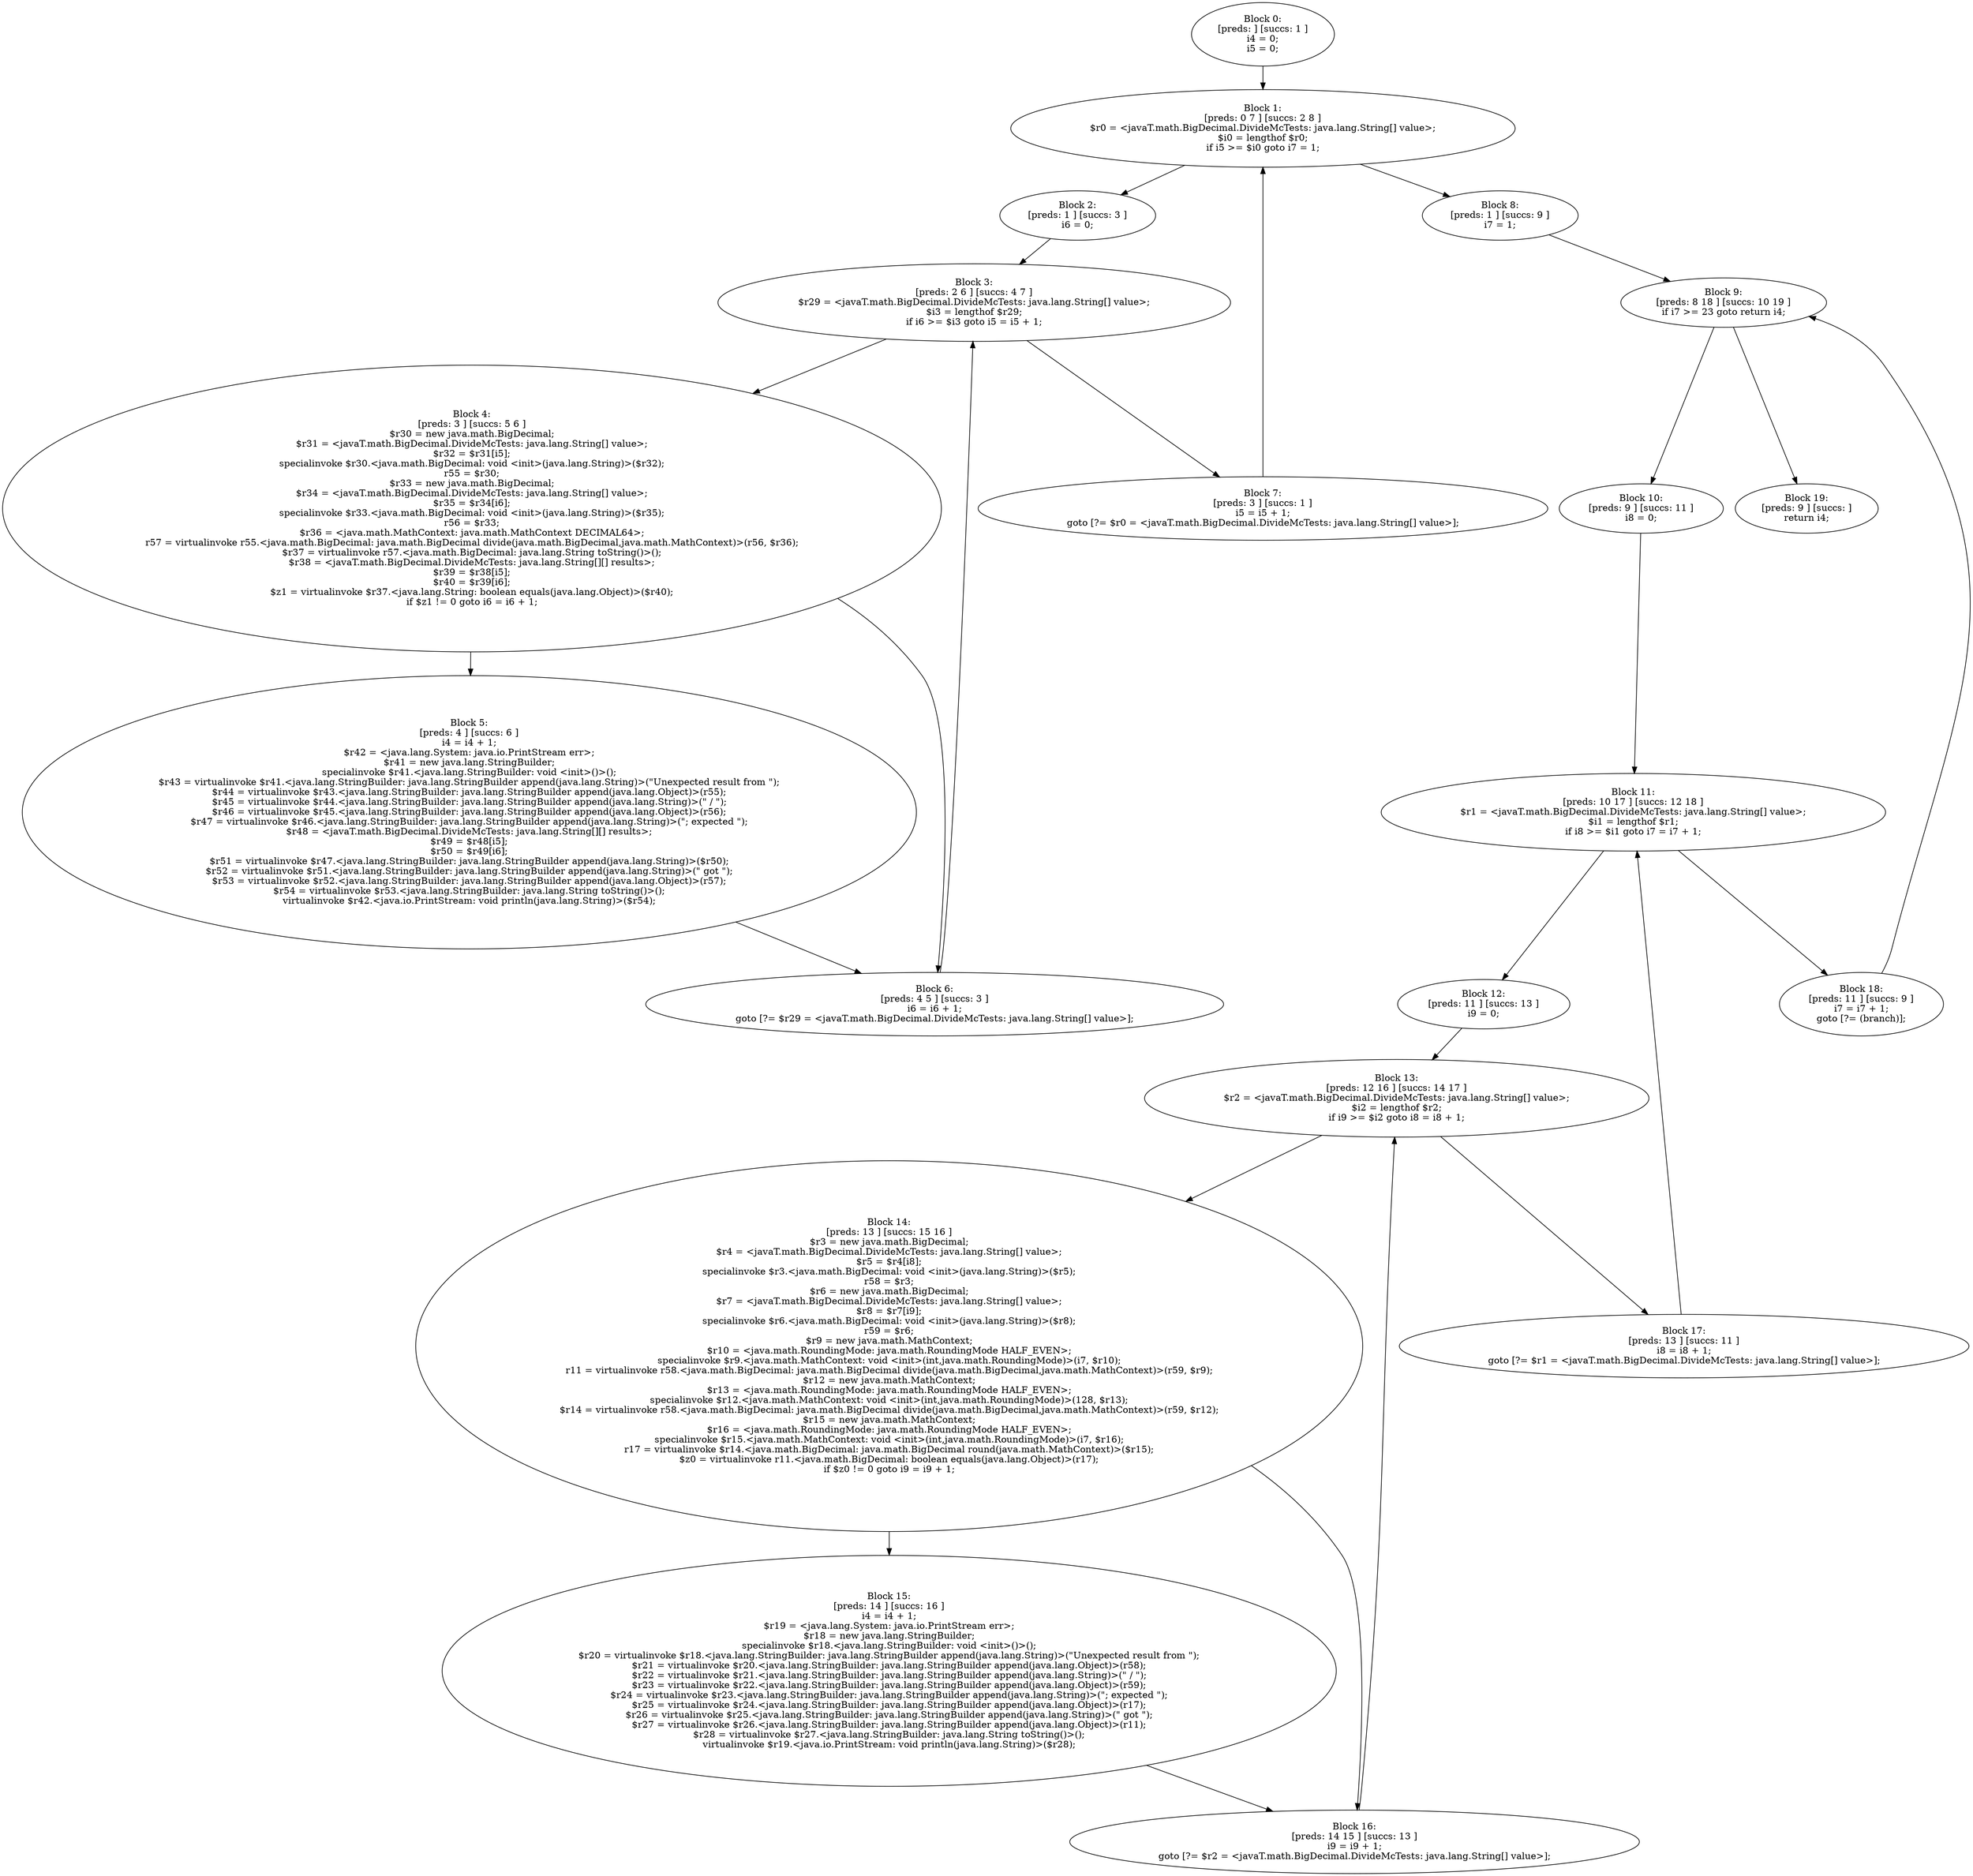 digraph "unitGraph" {
    "Block 0:
[preds: ] [succs: 1 ]
i4 = 0;
i5 = 0;
"
    "Block 1:
[preds: 0 7 ] [succs: 2 8 ]
$r0 = <javaT.math.BigDecimal.DivideMcTests: java.lang.String[] value>;
$i0 = lengthof $r0;
if i5 >= $i0 goto i7 = 1;
"
    "Block 2:
[preds: 1 ] [succs: 3 ]
i6 = 0;
"
    "Block 3:
[preds: 2 6 ] [succs: 4 7 ]
$r29 = <javaT.math.BigDecimal.DivideMcTests: java.lang.String[] value>;
$i3 = lengthof $r29;
if i6 >= $i3 goto i5 = i5 + 1;
"
    "Block 4:
[preds: 3 ] [succs: 5 6 ]
$r30 = new java.math.BigDecimal;
$r31 = <javaT.math.BigDecimal.DivideMcTests: java.lang.String[] value>;
$r32 = $r31[i5];
specialinvoke $r30.<java.math.BigDecimal: void <init>(java.lang.String)>($r32);
r55 = $r30;
$r33 = new java.math.BigDecimal;
$r34 = <javaT.math.BigDecimal.DivideMcTests: java.lang.String[] value>;
$r35 = $r34[i6];
specialinvoke $r33.<java.math.BigDecimal: void <init>(java.lang.String)>($r35);
r56 = $r33;
$r36 = <java.math.MathContext: java.math.MathContext DECIMAL64>;
r57 = virtualinvoke r55.<java.math.BigDecimal: java.math.BigDecimal divide(java.math.BigDecimal,java.math.MathContext)>(r56, $r36);
$r37 = virtualinvoke r57.<java.math.BigDecimal: java.lang.String toString()>();
$r38 = <javaT.math.BigDecimal.DivideMcTests: java.lang.String[][] results>;
$r39 = $r38[i5];
$r40 = $r39[i6];
$z1 = virtualinvoke $r37.<java.lang.String: boolean equals(java.lang.Object)>($r40);
if $z1 != 0 goto i6 = i6 + 1;
"
    "Block 5:
[preds: 4 ] [succs: 6 ]
i4 = i4 + 1;
$r42 = <java.lang.System: java.io.PrintStream err>;
$r41 = new java.lang.StringBuilder;
specialinvoke $r41.<java.lang.StringBuilder: void <init>()>();
$r43 = virtualinvoke $r41.<java.lang.StringBuilder: java.lang.StringBuilder append(java.lang.String)>(\"Unexpected result from \");
$r44 = virtualinvoke $r43.<java.lang.StringBuilder: java.lang.StringBuilder append(java.lang.Object)>(r55);
$r45 = virtualinvoke $r44.<java.lang.StringBuilder: java.lang.StringBuilder append(java.lang.String)>(\" / \");
$r46 = virtualinvoke $r45.<java.lang.StringBuilder: java.lang.StringBuilder append(java.lang.Object)>(r56);
$r47 = virtualinvoke $r46.<java.lang.StringBuilder: java.lang.StringBuilder append(java.lang.String)>(\"; expected \");
$r48 = <javaT.math.BigDecimal.DivideMcTests: java.lang.String[][] results>;
$r49 = $r48[i5];
$r50 = $r49[i6];
$r51 = virtualinvoke $r47.<java.lang.StringBuilder: java.lang.StringBuilder append(java.lang.String)>($r50);
$r52 = virtualinvoke $r51.<java.lang.StringBuilder: java.lang.StringBuilder append(java.lang.String)>(\" got \");
$r53 = virtualinvoke $r52.<java.lang.StringBuilder: java.lang.StringBuilder append(java.lang.Object)>(r57);
$r54 = virtualinvoke $r53.<java.lang.StringBuilder: java.lang.String toString()>();
virtualinvoke $r42.<java.io.PrintStream: void println(java.lang.String)>($r54);
"
    "Block 6:
[preds: 4 5 ] [succs: 3 ]
i6 = i6 + 1;
goto [?= $r29 = <javaT.math.BigDecimal.DivideMcTests: java.lang.String[] value>];
"
    "Block 7:
[preds: 3 ] [succs: 1 ]
i5 = i5 + 1;
goto [?= $r0 = <javaT.math.BigDecimal.DivideMcTests: java.lang.String[] value>];
"
    "Block 8:
[preds: 1 ] [succs: 9 ]
i7 = 1;
"
    "Block 9:
[preds: 8 18 ] [succs: 10 19 ]
if i7 >= 23 goto return i4;
"
    "Block 10:
[preds: 9 ] [succs: 11 ]
i8 = 0;
"
    "Block 11:
[preds: 10 17 ] [succs: 12 18 ]
$r1 = <javaT.math.BigDecimal.DivideMcTests: java.lang.String[] value>;
$i1 = lengthof $r1;
if i8 >= $i1 goto i7 = i7 + 1;
"
    "Block 12:
[preds: 11 ] [succs: 13 ]
i9 = 0;
"
    "Block 13:
[preds: 12 16 ] [succs: 14 17 ]
$r2 = <javaT.math.BigDecimal.DivideMcTests: java.lang.String[] value>;
$i2 = lengthof $r2;
if i9 >= $i2 goto i8 = i8 + 1;
"
    "Block 14:
[preds: 13 ] [succs: 15 16 ]
$r3 = new java.math.BigDecimal;
$r4 = <javaT.math.BigDecimal.DivideMcTests: java.lang.String[] value>;
$r5 = $r4[i8];
specialinvoke $r3.<java.math.BigDecimal: void <init>(java.lang.String)>($r5);
r58 = $r3;
$r6 = new java.math.BigDecimal;
$r7 = <javaT.math.BigDecimal.DivideMcTests: java.lang.String[] value>;
$r8 = $r7[i9];
specialinvoke $r6.<java.math.BigDecimal: void <init>(java.lang.String)>($r8);
r59 = $r6;
$r9 = new java.math.MathContext;
$r10 = <java.math.RoundingMode: java.math.RoundingMode HALF_EVEN>;
specialinvoke $r9.<java.math.MathContext: void <init>(int,java.math.RoundingMode)>(i7, $r10);
r11 = virtualinvoke r58.<java.math.BigDecimal: java.math.BigDecimal divide(java.math.BigDecimal,java.math.MathContext)>(r59, $r9);
$r12 = new java.math.MathContext;
$r13 = <java.math.RoundingMode: java.math.RoundingMode HALF_EVEN>;
specialinvoke $r12.<java.math.MathContext: void <init>(int,java.math.RoundingMode)>(128, $r13);
$r14 = virtualinvoke r58.<java.math.BigDecimal: java.math.BigDecimal divide(java.math.BigDecimal,java.math.MathContext)>(r59, $r12);
$r15 = new java.math.MathContext;
$r16 = <java.math.RoundingMode: java.math.RoundingMode HALF_EVEN>;
specialinvoke $r15.<java.math.MathContext: void <init>(int,java.math.RoundingMode)>(i7, $r16);
r17 = virtualinvoke $r14.<java.math.BigDecimal: java.math.BigDecimal round(java.math.MathContext)>($r15);
$z0 = virtualinvoke r11.<java.math.BigDecimal: boolean equals(java.lang.Object)>(r17);
if $z0 != 0 goto i9 = i9 + 1;
"
    "Block 15:
[preds: 14 ] [succs: 16 ]
i4 = i4 + 1;
$r19 = <java.lang.System: java.io.PrintStream err>;
$r18 = new java.lang.StringBuilder;
specialinvoke $r18.<java.lang.StringBuilder: void <init>()>();
$r20 = virtualinvoke $r18.<java.lang.StringBuilder: java.lang.StringBuilder append(java.lang.String)>(\"Unexpected result from \");
$r21 = virtualinvoke $r20.<java.lang.StringBuilder: java.lang.StringBuilder append(java.lang.Object)>(r58);
$r22 = virtualinvoke $r21.<java.lang.StringBuilder: java.lang.StringBuilder append(java.lang.String)>(\" / \");
$r23 = virtualinvoke $r22.<java.lang.StringBuilder: java.lang.StringBuilder append(java.lang.Object)>(r59);
$r24 = virtualinvoke $r23.<java.lang.StringBuilder: java.lang.StringBuilder append(java.lang.String)>(\"; expected \");
$r25 = virtualinvoke $r24.<java.lang.StringBuilder: java.lang.StringBuilder append(java.lang.Object)>(r17);
$r26 = virtualinvoke $r25.<java.lang.StringBuilder: java.lang.StringBuilder append(java.lang.String)>(\" got \");
$r27 = virtualinvoke $r26.<java.lang.StringBuilder: java.lang.StringBuilder append(java.lang.Object)>(r11);
$r28 = virtualinvoke $r27.<java.lang.StringBuilder: java.lang.String toString()>();
virtualinvoke $r19.<java.io.PrintStream: void println(java.lang.String)>($r28);
"
    "Block 16:
[preds: 14 15 ] [succs: 13 ]
i9 = i9 + 1;
goto [?= $r2 = <javaT.math.BigDecimal.DivideMcTests: java.lang.String[] value>];
"
    "Block 17:
[preds: 13 ] [succs: 11 ]
i8 = i8 + 1;
goto [?= $r1 = <javaT.math.BigDecimal.DivideMcTests: java.lang.String[] value>];
"
    "Block 18:
[preds: 11 ] [succs: 9 ]
i7 = i7 + 1;
goto [?= (branch)];
"
    "Block 19:
[preds: 9 ] [succs: ]
return i4;
"
    "Block 0:
[preds: ] [succs: 1 ]
i4 = 0;
i5 = 0;
"->"Block 1:
[preds: 0 7 ] [succs: 2 8 ]
$r0 = <javaT.math.BigDecimal.DivideMcTests: java.lang.String[] value>;
$i0 = lengthof $r0;
if i5 >= $i0 goto i7 = 1;
";
    "Block 1:
[preds: 0 7 ] [succs: 2 8 ]
$r0 = <javaT.math.BigDecimal.DivideMcTests: java.lang.String[] value>;
$i0 = lengthof $r0;
if i5 >= $i0 goto i7 = 1;
"->"Block 2:
[preds: 1 ] [succs: 3 ]
i6 = 0;
";
    "Block 1:
[preds: 0 7 ] [succs: 2 8 ]
$r0 = <javaT.math.BigDecimal.DivideMcTests: java.lang.String[] value>;
$i0 = lengthof $r0;
if i5 >= $i0 goto i7 = 1;
"->"Block 8:
[preds: 1 ] [succs: 9 ]
i7 = 1;
";
    "Block 2:
[preds: 1 ] [succs: 3 ]
i6 = 0;
"->"Block 3:
[preds: 2 6 ] [succs: 4 7 ]
$r29 = <javaT.math.BigDecimal.DivideMcTests: java.lang.String[] value>;
$i3 = lengthof $r29;
if i6 >= $i3 goto i5 = i5 + 1;
";
    "Block 3:
[preds: 2 6 ] [succs: 4 7 ]
$r29 = <javaT.math.BigDecimal.DivideMcTests: java.lang.String[] value>;
$i3 = lengthof $r29;
if i6 >= $i3 goto i5 = i5 + 1;
"->"Block 4:
[preds: 3 ] [succs: 5 6 ]
$r30 = new java.math.BigDecimal;
$r31 = <javaT.math.BigDecimal.DivideMcTests: java.lang.String[] value>;
$r32 = $r31[i5];
specialinvoke $r30.<java.math.BigDecimal: void <init>(java.lang.String)>($r32);
r55 = $r30;
$r33 = new java.math.BigDecimal;
$r34 = <javaT.math.BigDecimal.DivideMcTests: java.lang.String[] value>;
$r35 = $r34[i6];
specialinvoke $r33.<java.math.BigDecimal: void <init>(java.lang.String)>($r35);
r56 = $r33;
$r36 = <java.math.MathContext: java.math.MathContext DECIMAL64>;
r57 = virtualinvoke r55.<java.math.BigDecimal: java.math.BigDecimal divide(java.math.BigDecimal,java.math.MathContext)>(r56, $r36);
$r37 = virtualinvoke r57.<java.math.BigDecimal: java.lang.String toString()>();
$r38 = <javaT.math.BigDecimal.DivideMcTests: java.lang.String[][] results>;
$r39 = $r38[i5];
$r40 = $r39[i6];
$z1 = virtualinvoke $r37.<java.lang.String: boolean equals(java.lang.Object)>($r40);
if $z1 != 0 goto i6 = i6 + 1;
";
    "Block 3:
[preds: 2 6 ] [succs: 4 7 ]
$r29 = <javaT.math.BigDecimal.DivideMcTests: java.lang.String[] value>;
$i3 = lengthof $r29;
if i6 >= $i3 goto i5 = i5 + 1;
"->"Block 7:
[preds: 3 ] [succs: 1 ]
i5 = i5 + 1;
goto [?= $r0 = <javaT.math.BigDecimal.DivideMcTests: java.lang.String[] value>];
";
    "Block 4:
[preds: 3 ] [succs: 5 6 ]
$r30 = new java.math.BigDecimal;
$r31 = <javaT.math.BigDecimal.DivideMcTests: java.lang.String[] value>;
$r32 = $r31[i5];
specialinvoke $r30.<java.math.BigDecimal: void <init>(java.lang.String)>($r32);
r55 = $r30;
$r33 = new java.math.BigDecimal;
$r34 = <javaT.math.BigDecimal.DivideMcTests: java.lang.String[] value>;
$r35 = $r34[i6];
specialinvoke $r33.<java.math.BigDecimal: void <init>(java.lang.String)>($r35);
r56 = $r33;
$r36 = <java.math.MathContext: java.math.MathContext DECIMAL64>;
r57 = virtualinvoke r55.<java.math.BigDecimal: java.math.BigDecimal divide(java.math.BigDecimal,java.math.MathContext)>(r56, $r36);
$r37 = virtualinvoke r57.<java.math.BigDecimal: java.lang.String toString()>();
$r38 = <javaT.math.BigDecimal.DivideMcTests: java.lang.String[][] results>;
$r39 = $r38[i5];
$r40 = $r39[i6];
$z1 = virtualinvoke $r37.<java.lang.String: boolean equals(java.lang.Object)>($r40);
if $z1 != 0 goto i6 = i6 + 1;
"->"Block 5:
[preds: 4 ] [succs: 6 ]
i4 = i4 + 1;
$r42 = <java.lang.System: java.io.PrintStream err>;
$r41 = new java.lang.StringBuilder;
specialinvoke $r41.<java.lang.StringBuilder: void <init>()>();
$r43 = virtualinvoke $r41.<java.lang.StringBuilder: java.lang.StringBuilder append(java.lang.String)>(\"Unexpected result from \");
$r44 = virtualinvoke $r43.<java.lang.StringBuilder: java.lang.StringBuilder append(java.lang.Object)>(r55);
$r45 = virtualinvoke $r44.<java.lang.StringBuilder: java.lang.StringBuilder append(java.lang.String)>(\" / \");
$r46 = virtualinvoke $r45.<java.lang.StringBuilder: java.lang.StringBuilder append(java.lang.Object)>(r56);
$r47 = virtualinvoke $r46.<java.lang.StringBuilder: java.lang.StringBuilder append(java.lang.String)>(\"; expected \");
$r48 = <javaT.math.BigDecimal.DivideMcTests: java.lang.String[][] results>;
$r49 = $r48[i5];
$r50 = $r49[i6];
$r51 = virtualinvoke $r47.<java.lang.StringBuilder: java.lang.StringBuilder append(java.lang.String)>($r50);
$r52 = virtualinvoke $r51.<java.lang.StringBuilder: java.lang.StringBuilder append(java.lang.String)>(\" got \");
$r53 = virtualinvoke $r52.<java.lang.StringBuilder: java.lang.StringBuilder append(java.lang.Object)>(r57);
$r54 = virtualinvoke $r53.<java.lang.StringBuilder: java.lang.String toString()>();
virtualinvoke $r42.<java.io.PrintStream: void println(java.lang.String)>($r54);
";
    "Block 4:
[preds: 3 ] [succs: 5 6 ]
$r30 = new java.math.BigDecimal;
$r31 = <javaT.math.BigDecimal.DivideMcTests: java.lang.String[] value>;
$r32 = $r31[i5];
specialinvoke $r30.<java.math.BigDecimal: void <init>(java.lang.String)>($r32);
r55 = $r30;
$r33 = new java.math.BigDecimal;
$r34 = <javaT.math.BigDecimal.DivideMcTests: java.lang.String[] value>;
$r35 = $r34[i6];
specialinvoke $r33.<java.math.BigDecimal: void <init>(java.lang.String)>($r35);
r56 = $r33;
$r36 = <java.math.MathContext: java.math.MathContext DECIMAL64>;
r57 = virtualinvoke r55.<java.math.BigDecimal: java.math.BigDecimal divide(java.math.BigDecimal,java.math.MathContext)>(r56, $r36);
$r37 = virtualinvoke r57.<java.math.BigDecimal: java.lang.String toString()>();
$r38 = <javaT.math.BigDecimal.DivideMcTests: java.lang.String[][] results>;
$r39 = $r38[i5];
$r40 = $r39[i6];
$z1 = virtualinvoke $r37.<java.lang.String: boolean equals(java.lang.Object)>($r40);
if $z1 != 0 goto i6 = i6 + 1;
"->"Block 6:
[preds: 4 5 ] [succs: 3 ]
i6 = i6 + 1;
goto [?= $r29 = <javaT.math.BigDecimal.DivideMcTests: java.lang.String[] value>];
";
    "Block 5:
[preds: 4 ] [succs: 6 ]
i4 = i4 + 1;
$r42 = <java.lang.System: java.io.PrintStream err>;
$r41 = new java.lang.StringBuilder;
specialinvoke $r41.<java.lang.StringBuilder: void <init>()>();
$r43 = virtualinvoke $r41.<java.lang.StringBuilder: java.lang.StringBuilder append(java.lang.String)>(\"Unexpected result from \");
$r44 = virtualinvoke $r43.<java.lang.StringBuilder: java.lang.StringBuilder append(java.lang.Object)>(r55);
$r45 = virtualinvoke $r44.<java.lang.StringBuilder: java.lang.StringBuilder append(java.lang.String)>(\" / \");
$r46 = virtualinvoke $r45.<java.lang.StringBuilder: java.lang.StringBuilder append(java.lang.Object)>(r56);
$r47 = virtualinvoke $r46.<java.lang.StringBuilder: java.lang.StringBuilder append(java.lang.String)>(\"; expected \");
$r48 = <javaT.math.BigDecimal.DivideMcTests: java.lang.String[][] results>;
$r49 = $r48[i5];
$r50 = $r49[i6];
$r51 = virtualinvoke $r47.<java.lang.StringBuilder: java.lang.StringBuilder append(java.lang.String)>($r50);
$r52 = virtualinvoke $r51.<java.lang.StringBuilder: java.lang.StringBuilder append(java.lang.String)>(\" got \");
$r53 = virtualinvoke $r52.<java.lang.StringBuilder: java.lang.StringBuilder append(java.lang.Object)>(r57);
$r54 = virtualinvoke $r53.<java.lang.StringBuilder: java.lang.String toString()>();
virtualinvoke $r42.<java.io.PrintStream: void println(java.lang.String)>($r54);
"->"Block 6:
[preds: 4 5 ] [succs: 3 ]
i6 = i6 + 1;
goto [?= $r29 = <javaT.math.BigDecimal.DivideMcTests: java.lang.String[] value>];
";
    "Block 6:
[preds: 4 5 ] [succs: 3 ]
i6 = i6 + 1;
goto [?= $r29 = <javaT.math.BigDecimal.DivideMcTests: java.lang.String[] value>];
"->"Block 3:
[preds: 2 6 ] [succs: 4 7 ]
$r29 = <javaT.math.BigDecimal.DivideMcTests: java.lang.String[] value>;
$i3 = lengthof $r29;
if i6 >= $i3 goto i5 = i5 + 1;
";
    "Block 7:
[preds: 3 ] [succs: 1 ]
i5 = i5 + 1;
goto [?= $r0 = <javaT.math.BigDecimal.DivideMcTests: java.lang.String[] value>];
"->"Block 1:
[preds: 0 7 ] [succs: 2 8 ]
$r0 = <javaT.math.BigDecimal.DivideMcTests: java.lang.String[] value>;
$i0 = lengthof $r0;
if i5 >= $i0 goto i7 = 1;
";
    "Block 8:
[preds: 1 ] [succs: 9 ]
i7 = 1;
"->"Block 9:
[preds: 8 18 ] [succs: 10 19 ]
if i7 >= 23 goto return i4;
";
    "Block 9:
[preds: 8 18 ] [succs: 10 19 ]
if i7 >= 23 goto return i4;
"->"Block 10:
[preds: 9 ] [succs: 11 ]
i8 = 0;
";
    "Block 9:
[preds: 8 18 ] [succs: 10 19 ]
if i7 >= 23 goto return i4;
"->"Block 19:
[preds: 9 ] [succs: ]
return i4;
";
    "Block 10:
[preds: 9 ] [succs: 11 ]
i8 = 0;
"->"Block 11:
[preds: 10 17 ] [succs: 12 18 ]
$r1 = <javaT.math.BigDecimal.DivideMcTests: java.lang.String[] value>;
$i1 = lengthof $r1;
if i8 >= $i1 goto i7 = i7 + 1;
";
    "Block 11:
[preds: 10 17 ] [succs: 12 18 ]
$r1 = <javaT.math.BigDecimal.DivideMcTests: java.lang.String[] value>;
$i1 = lengthof $r1;
if i8 >= $i1 goto i7 = i7 + 1;
"->"Block 12:
[preds: 11 ] [succs: 13 ]
i9 = 0;
";
    "Block 11:
[preds: 10 17 ] [succs: 12 18 ]
$r1 = <javaT.math.BigDecimal.DivideMcTests: java.lang.String[] value>;
$i1 = lengthof $r1;
if i8 >= $i1 goto i7 = i7 + 1;
"->"Block 18:
[preds: 11 ] [succs: 9 ]
i7 = i7 + 1;
goto [?= (branch)];
";
    "Block 12:
[preds: 11 ] [succs: 13 ]
i9 = 0;
"->"Block 13:
[preds: 12 16 ] [succs: 14 17 ]
$r2 = <javaT.math.BigDecimal.DivideMcTests: java.lang.String[] value>;
$i2 = lengthof $r2;
if i9 >= $i2 goto i8 = i8 + 1;
";
    "Block 13:
[preds: 12 16 ] [succs: 14 17 ]
$r2 = <javaT.math.BigDecimal.DivideMcTests: java.lang.String[] value>;
$i2 = lengthof $r2;
if i9 >= $i2 goto i8 = i8 + 1;
"->"Block 14:
[preds: 13 ] [succs: 15 16 ]
$r3 = new java.math.BigDecimal;
$r4 = <javaT.math.BigDecimal.DivideMcTests: java.lang.String[] value>;
$r5 = $r4[i8];
specialinvoke $r3.<java.math.BigDecimal: void <init>(java.lang.String)>($r5);
r58 = $r3;
$r6 = new java.math.BigDecimal;
$r7 = <javaT.math.BigDecimal.DivideMcTests: java.lang.String[] value>;
$r8 = $r7[i9];
specialinvoke $r6.<java.math.BigDecimal: void <init>(java.lang.String)>($r8);
r59 = $r6;
$r9 = new java.math.MathContext;
$r10 = <java.math.RoundingMode: java.math.RoundingMode HALF_EVEN>;
specialinvoke $r9.<java.math.MathContext: void <init>(int,java.math.RoundingMode)>(i7, $r10);
r11 = virtualinvoke r58.<java.math.BigDecimal: java.math.BigDecimal divide(java.math.BigDecimal,java.math.MathContext)>(r59, $r9);
$r12 = new java.math.MathContext;
$r13 = <java.math.RoundingMode: java.math.RoundingMode HALF_EVEN>;
specialinvoke $r12.<java.math.MathContext: void <init>(int,java.math.RoundingMode)>(128, $r13);
$r14 = virtualinvoke r58.<java.math.BigDecimal: java.math.BigDecimal divide(java.math.BigDecimal,java.math.MathContext)>(r59, $r12);
$r15 = new java.math.MathContext;
$r16 = <java.math.RoundingMode: java.math.RoundingMode HALF_EVEN>;
specialinvoke $r15.<java.math.MathContext: void <init>(int,java.math.RoundingMode)>(i7, $r16);
r17 = virtualinvoke $r14.<java.math.BigDecimal: java.math.BigDecimal round(java.math.MathContext)>($r15);
$z0 = virtualinvoke r11.<java.math.BigDecimal: boolean equals(java.lang.Object)>(r17);
if $z0 != 0 goto i9 = i9 + 1;
";
    "Block 13:
[preds: 12 16 ] [succs: 14 17 ]
$r2 = <javaT.math.BigDecimal.DivideMcTests: java.lang.String[] value>;
$i2 = lengthof $r2;
if i9 >= $i2 goto i8 = i8 + 1;
"->"Block 17:
[preds: 13 ] [succs: 11 ]
i8 = i8 + 1;
goto [?= $r1 = <javaT.math.BigDecimal.DivideMcTests: java.lang.String[] value>];
";
    "Block 14:
[preds: 13 ] [succs: 15 16 ]
$r3 = new java.math.BigDecimal;
$r4 = <javaT.math.BigDecimal.DivideMcTests: java.lang.String[] value>;
$r5 = $r4[i8];
specialinvoke $r3.<java.math.BigDecimal: void <init>(java.lang.String)>($r5);
r58 = $r3;
$r6 = new java.math.BigDecimal;
$r7 = <javaT.math.BigDecimal.DivideMcTests: java.lang.String[] value>;
$r8 = $r7[i9];
specialinvoke $r6.<java.math.BigDecimal: void <init>(java.lang.String)>($r8);
r59 = $r6;
$r9 = new java.math.MathContext;
$r10 = <java.math.RoundingMode: java.math.RoundingMode HALF_EVEN>;
specialinvoke $r9.<java.math.MathContext: void <init>(int,java.math.RoundingMode)>(i7, $r10);
r11 = virtualinvoke r58.<java.math.BigDecimal: java.math.BigDecimal divide(java.math.BigDecimal,java.math.MathContext)>(r59, $r9);
$r12 = new java.math.MathContext;
$r13 = <java.math.RoundingMode: java.math.RoundingMode HALF_EVEN>;
specialinvoke $r12.<java.math.MathContext: void <init>(int,java.math.RoundingMode)>(128, $r13);
$r14 = virtualinvoke r58.<java.math.BigDecimal: java.math.BigDecimal divide(java.math.BigDecimal,java.math.MathContext)>(r59, $r12);
$r15 = new java.math.MathContext;
$r16 = <java.math.RoundingMode: java.math.RoundingMode HALF_EVEN>;
specialinvoke $r15.<java.math.MathContext: void <init>(int,java.math.RoundingMode)>(i7, $r16);
r17 = virtualinvoke $r14.<java.math.BigDecimal: java.math.BigDecimal round(java.math.MathContext)>($r15);
$z0 = virtualinvoke r11.<java.math.BigDecimal: boolean equals(java.lang.Object)>(r17);
if $z0 != 0 goto i9 = i9 + 1;
"->"Block 15:
[preds: 14 ] [succs: 16 ]
i4 = i4 + 1;
$r19 = <java.lang.System: java.io.PrintStream err>;
$r18 = new java.lang.StringBuilder;
specialinvoke $r18.<java.lang.StringBuilder: void <init>()>();
$r20 = virtualinvoke $r18.<java.lang.StringBuilder: java.lang.StringBuilder append(java.lang.String)>(\"Unexpected result from \");
$r21 = virtualinvoke $r20.<java.lang.StringBuilder: java.lang.StringBuilder append(java.lang.Object)>(r58);
$r22 = virtualinvoke $r21.<java.lang.StringBuilder: java.lang.StringBuilder append(java.lang.String)>(\" / \");
$r23 = virtualinvoke $r22.<java.lang.StringBuilder: java.lang.StringBuilder append(java.lang.Object)>(r59);
$r24 = virtualinvoke $r23.<java.lang.StringBuilder: java.lang.StringBuilder append(java.lang.String)>(\"; expected \");
$r25 = virtualinvoke $r24.<java.lang.StringBuilder: java.lang.StringBuilder append(java.lang.Object)>(r17);
$r26 = virtualinvoke $r25.<java.lang.StringBuilder: java.lang.StringBuilder append(java.lang.String)>(\" got \");
$r27 = virtualinvoke $r26.<java.lang.StringBuilder: java.lang.StringBuilder append(java.lang.Object)>(r11);
$r28 = virtualinvoke $r27.<java.lang.StringBuilder: java.lang.String toString()>();
virtualinvoke $r19.<java.io.PrintStream: void println(java.lang.String)>($r28);
";
    "Block 14:
[preds: 13 ] [succs: 15 16 ]
$r3 = new java.math.BigDecimal;
$r4 = <javaT.math.BigDecimal.DivideMcTests: java.lang.String[] value>;
$r5 = $r4[i8];
specialinvoke $r3.<java.math.BigDecimal: void <init>(java.lang.String)>($r5);
r58 = $r3;
$r6 = new java.math.BigDecimal;
$r7 = <javaT.math.BigDecimal.DivideMcTests: java.lang.String[] value>;
$r8 = $r7[i9];
specialinvoke $r6.<java.math.BigDecimal: void <init>(java.lang.String)>($r8);
r59 = $r6;
$r9 = new java.math.MathContext;
$r10 = <java.math.RoundingMode: java.math.RoundingMode HALF_EVEN>;
specialinvoke $r9.<java.math.MathContext: void <init>(int,java.math.RoundingMode)>(i7, $r10);
r11 = virtualinvoke r58.<java.math.BigDecimal: java.math.BigDecimal divide(java.math.BigDecimal,java.math.MathContext)>(r59, $r9);
$r12 = new java.math.MathContext;
$r13 = <java.math.RoundingMode: java.math.RoundingMode HALF_EVEN>;
specialinvoke $r12.<java.math.MathContext: void <init>(int,java.math.RoundingMode)>(128, $r13);
$r14 = virtualinvoke r58.<java.math.BigDecimal: java.math.BigDecimal divide(java.math.BigDecimal,java.math.MathContext)>(r59, $r12);
$r15 = new java.math.MathContext;
$r16 = <java.math.RoundingMode: java.math.RoundingMode HALF_EVEN>;
specialinvoke $r15.<java.math.MathContext: void <init>(int,java.math.RoundingMode)>(i7, $r16);
r17 = virtualinvoke $r14.<java.math.BigDecimal: java.math.BigDecimal round(java.math.MathContext)>($r15);
$z0 = virtualinvoke r11.<java.math.BigDecimal: boolean equals(java.lang.Object)>(r17);
if $z0 != 0 goto i9 = i9 + 1;
"->"Block 16:
[preds: 14 15 ] [succs: 13 ]
i9 = i9 + 1;
goto [?= $r2 = <javaT.math.BigDecimal.DivideMcTests: java.lang.String[] value>];
";
    "Block 15:
[preds: 14 ] [succs: 16 ]
i4 = i4 + 1;
$r19 = <java.lang.System: java.io.PrintStream err>;
$r18 = new java.lang.StringBuilder;
specialinvoke $r18.<java.lang.StringBuilder: void <init>()>();
$r20 = virtualinvoke $r18.<java.lang.StringBuilder: java.lang.StringBuilder append(java.lang.String)>(\"Unexpected result from \");
$r21 = virtualinvoke $r20.<java.lang.StringBuilder: java.lang.StringBuilder append(java.lang.Object)>(r58);
$r22 = virtualinvoke $r21.<java.lang.StringBuilder: java.lang.StringBuilder append(java.lang.String)>(\" / \");
$r23 = virtualinvoke $r22.<java.lang.StringBuilder: java.lang.StringBuilder append(java.lang.Object)>(r59);
$r24 = virtualinvoke $r23.<java.lang.StringBuilder: java.lang.StringBuilder append(java.lang.String)>(\"; expected \");
$r25 = virtualinvoke $r24.<java.lang.StringBuilder: java.lang.StringBuilder append(java.lang.Object)>(r17);
$r26 = virtualinvoke $r25.<java.lang.StringBuilder: java.lang.StringBuilder append(java.lang.String)>(\" got \");
$r27 = virtualinvoke $r26.<java.lang.StringBuilder: java.lang.StringBuilder append(java.lang.Object)>(r11);
$r28 = virtualinvoke $r27.<java.lang.StringBuilder: java.lang.String toString()>();
virtualinvoke $r19.<java.io.PrintStream: void println(java.lang.String)>($r28);
"->"Block 16:
[preds: 14 15 ] [succs: 13 ]
i9 = i9 + 1;
goto [?= $r2 = <javaT.math.BigDecimal.DivideMcTests: java.lang.String[] value>];
";
    "Block 16:
[preds: 14 15 ] [succs: 13 ]
i9 = i9 + 1;
goto [?= $r2 = <javaT.math.BigDecimal.DivideMcTests: java.lang.String[] value>];
"->"Block 13:
[preds: 12 16 ] [succs: 14 17 ]
$r2 = <javaT.math.BigDecimal.DivideMcTests: java.lang.String[] value>;
$i2 = lengthof $r2;
if i9 >= $i2 goto i8 = i8 + 1;
";
    "Block 17:
[preds: 13 ] [succs: 11 ]
i8 = i8 + 1;
goto [?= $r1 = <javaT.math.BigDecimal.DivideMcTests: java.lang.String[] value>];
"->"Block 11:
[preds: 10 17 ] [succs: 12 18 ]
$r1 = <javaT.math.BigDecimal.DivideMcTests: java.lang.String[] value>;
$i1 = lengthof $r1;
if i8 >= $i1 goto i7 = i7 + 1;
";
    "Block 18:
[preds: 11 ] [succs: 9 ]
i7 = i7 + 1;
goto [?= (branch)];
"->"Block 9:
[preds: 8 18 ] [succs: 10 19 ]
if i7 >= 23 goto return i4;
";
}
